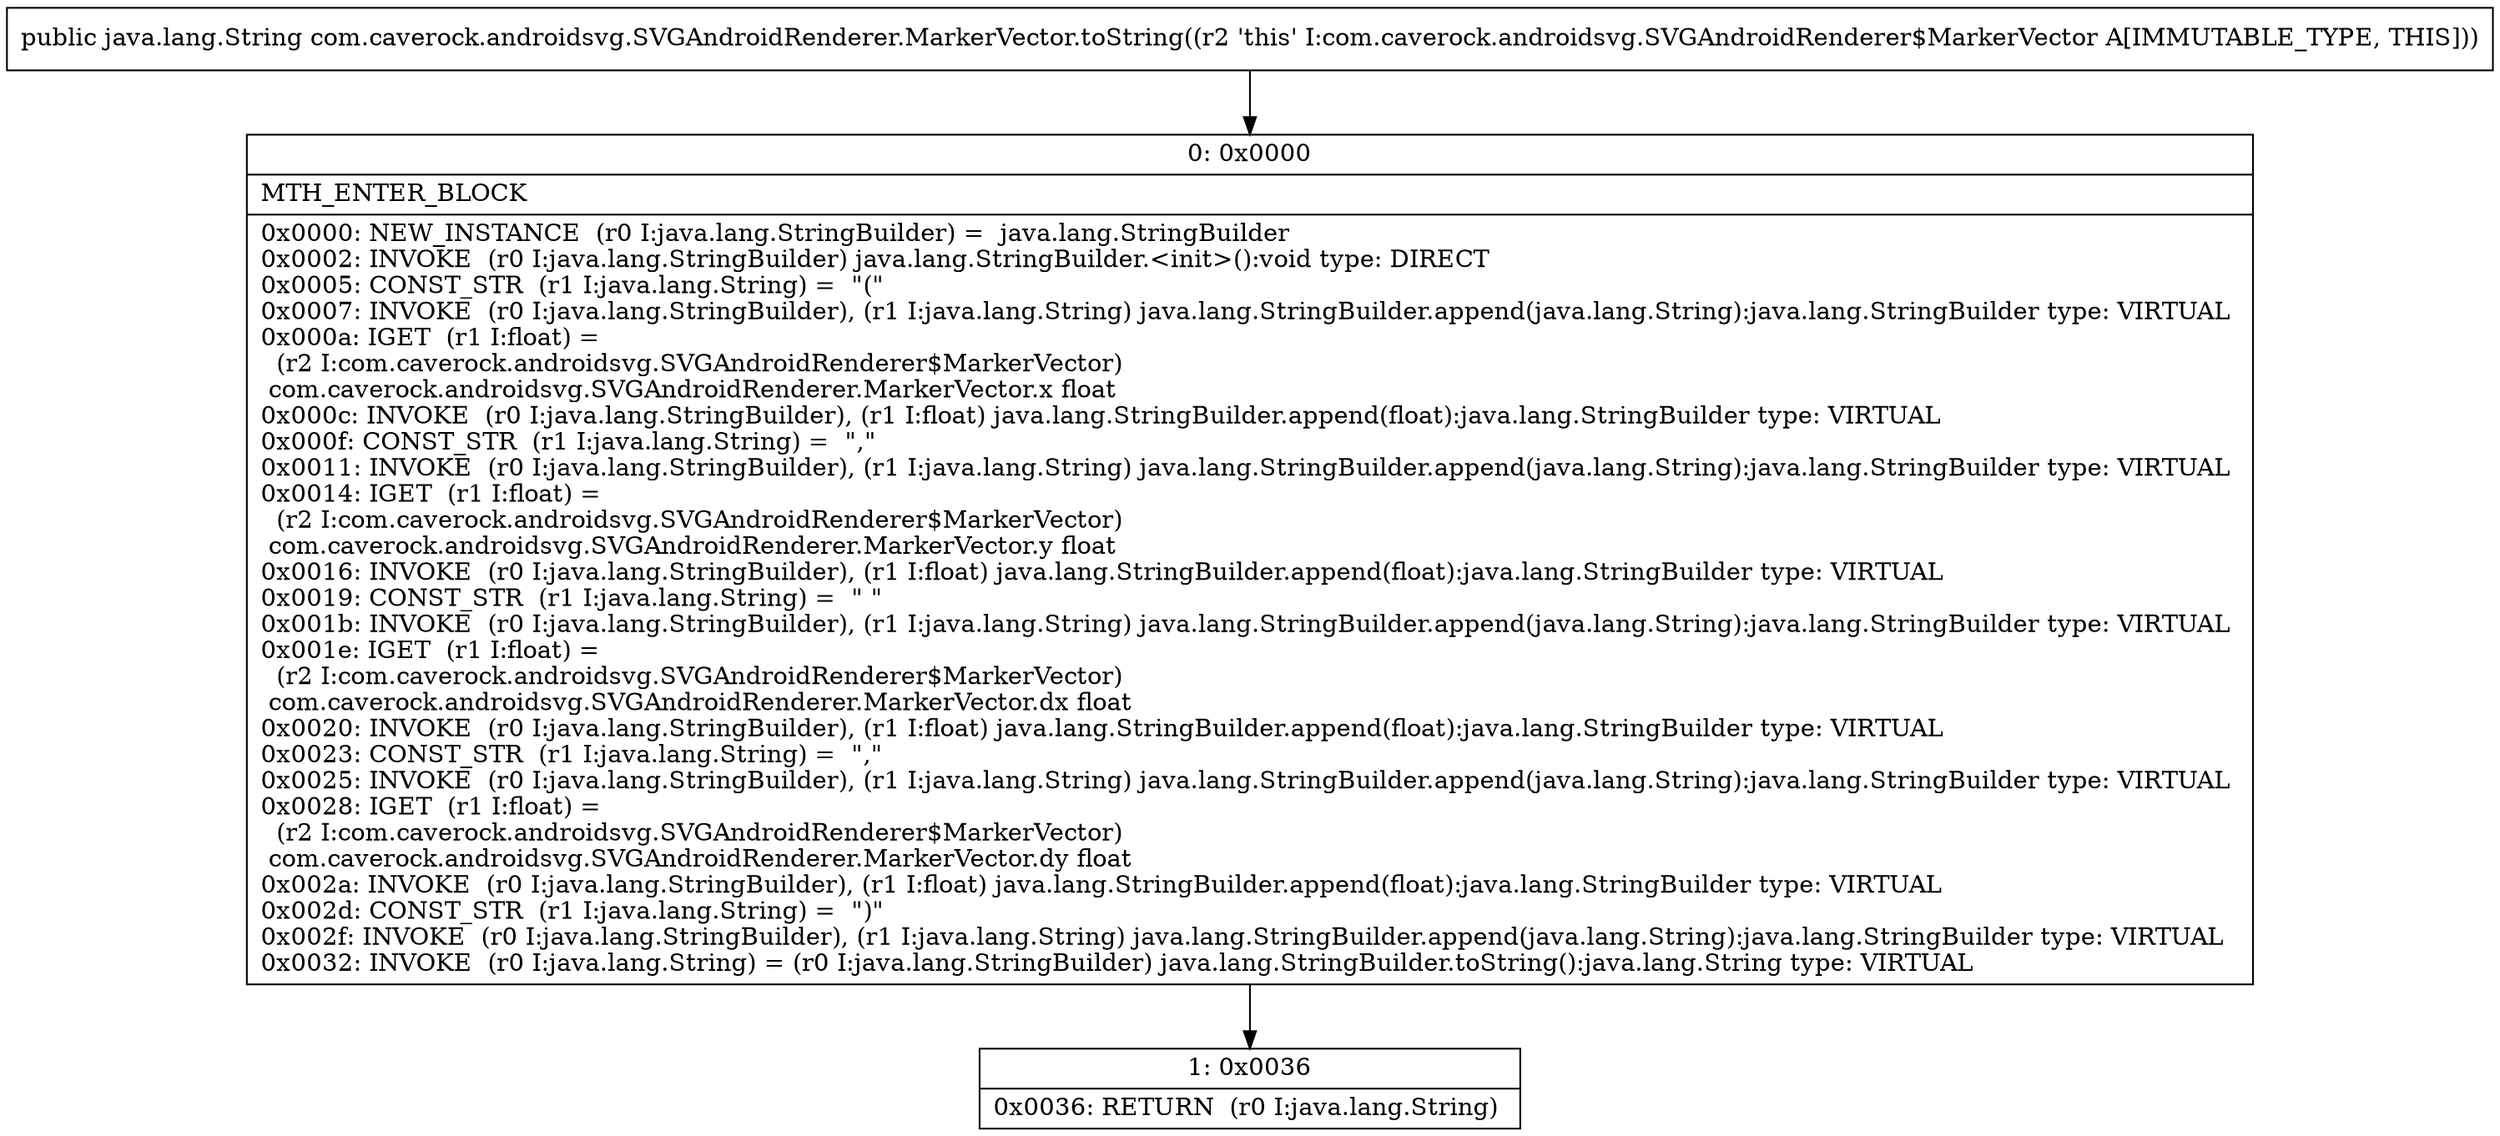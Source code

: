 digraph "CFG forcom.caverock.androidsvg.SVGAndroidRenderer.MarkerVector.toString()Ljava\/lang\/String;" {
Node_0 [shape=record,label="{0\:\ 0x0000|MTH_ENTER_BLOCK\l|0x0000: NEW_INSTANCE  (r0 I:java.lang.StringBuilder) =  java.lang.StringBuilder \l0x0002: INVOKE  (r0 I:java.lang.StringBuilder) java.lang.StringBuilder.\<init\>():void type: DIRECT \l0x0005: CONST_STR  (r1 I:java.lang.String) =  \"(\" \l0x0007: INVOKE  (r0 I:java.lang.StringBuilder), (r1 I:java.lang.String) java.lang.StringBuilder.append(java.lang.String):java.lang.StringBuilder type: VIRTUAL \l0x000a: IGET  (r1 I:float) = \l  (r2 I:com.caverock.androidsvg.SVGAndroidRenderer$MarkerVector)\l com.caverock.androidsvg.SVGAndroidRenderer.MarkerVector.x float \l0x000c: INVOKE  (r0 I:java.lang.StringBuilder), (r1 I:float) java.lang.StringBuilder.append(float):java.lang.StringBuilder type: VIRTUAL \l0x000f: CONST_STR  (r1 I:java.lang.String) =  \",\" \l0x0011: INVOKE  (r0 I:java.lang.StringBuilder), (r1 I:java.lang.String) java.lang.StringBuilder.append(java.lang.String):java.lang.StringBuilder type: VIRTUAL \l0x0014: IGET  (r1 I:float) = \l  (r2 I:com.caverock.androidsvg.SVGAndroidRenderer$MarkerVector)\l com.caverock.androidsvg.SVGAndroidRenderer.MarkerVector.y float \l0x0016: INVOKE  (r0 I:java.lang.StringBuilder), (r1 I:float) java.lang.StringBuilder.append(float):java.lang.StringBuilder type: VIRTUAL \l0x0019: CONST_STR  (r1 I:java.lang.String) =  \" \" \l0x001b: INVOKE  (r0 I:java.lang.StringBuilder), (r1 I:java.lang.String) java.lang.StringBuilder.append(java.lang.String):java.lang.StringBuilder type: VIRTUAL \l0x001e: IGET  (r1 I:float) = \l  (r2 I:com.caverock.androidsvg.SVGAndroidRenderer$MarkerVector)\l com.caverock.androidsvg.SVGAndroidRenderer.MarkerVector.dx float \l0x0020: INVOKE  (r0 I:java.lang.StringBuilder), (r1 I:float) java.lang.StringBuilder.append(float):java.lang.StringBuilder type: VIRTUAL \l0x0023: CONST_STR  (r1 I:java.lang.String) =  \",\" \l0x0025: INVOKE  (r0 I:java.lang.StringBuilder), (r1 I:java.lang.String) java.lang.StringBuilder.append(java.lang.String):java.lang.StringBuilder type: VIRTUAL \l0x0028: IGET  (r1 I:float) = \l  (r2 I:com.caverock.androidsvg.SVGAndroidRenderer$MarkerVector)\l com.caverock.androidsvg.SVGAndroidRenderer.MarkerVector.dy float \l0x002a: INVOKE  (r0 I:java.lang.StringBuilder), (r1 I:float) java.lang.StringBuilder.append(float):java.lang.StringBuilder type: VIRTUAL \l0x002d: CONST_STR  (r1 I:java.lang.String) =  \")\" \l0x002f: INVOKE  (r0 I:java.lang.StringBuilder), (r1 I:java.lang.String) java.lang.StringBuilder.append(java.lang.String):java.lang.StringBuilder type: VIRTUAL \l0x0032: INVOKE  (r0 I:java.lang.String) = (r0 I:java.lang.StringBuilder) java.lang.StringBuilder.toString():java.lang.String type: VIRTUAL \l}"];
Node_1 [shape=record,label="{1\:\ 0x0036|0x0036: RETURN  (r0 I:java.lang.String) \l}"];
MethodNode[shape=record,label="{public java.lang.String com.caverock.androidsvg.SVGAndroidRenderer.MarkerVector.toString((r2 'this' I:com.caverock.androidsvg.SVGAndroidRenderer$MarkerVector A[IMMUTABLE_TYPE, THIS])) }"];
MethodNode -> Node_0;
Node_0 -> Node_1;
}

